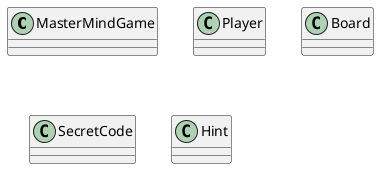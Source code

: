 @startuml
class MasterMindGame{}
class Player{}
class Board {}
class SecretCode{}
class Hint{}
@enduml